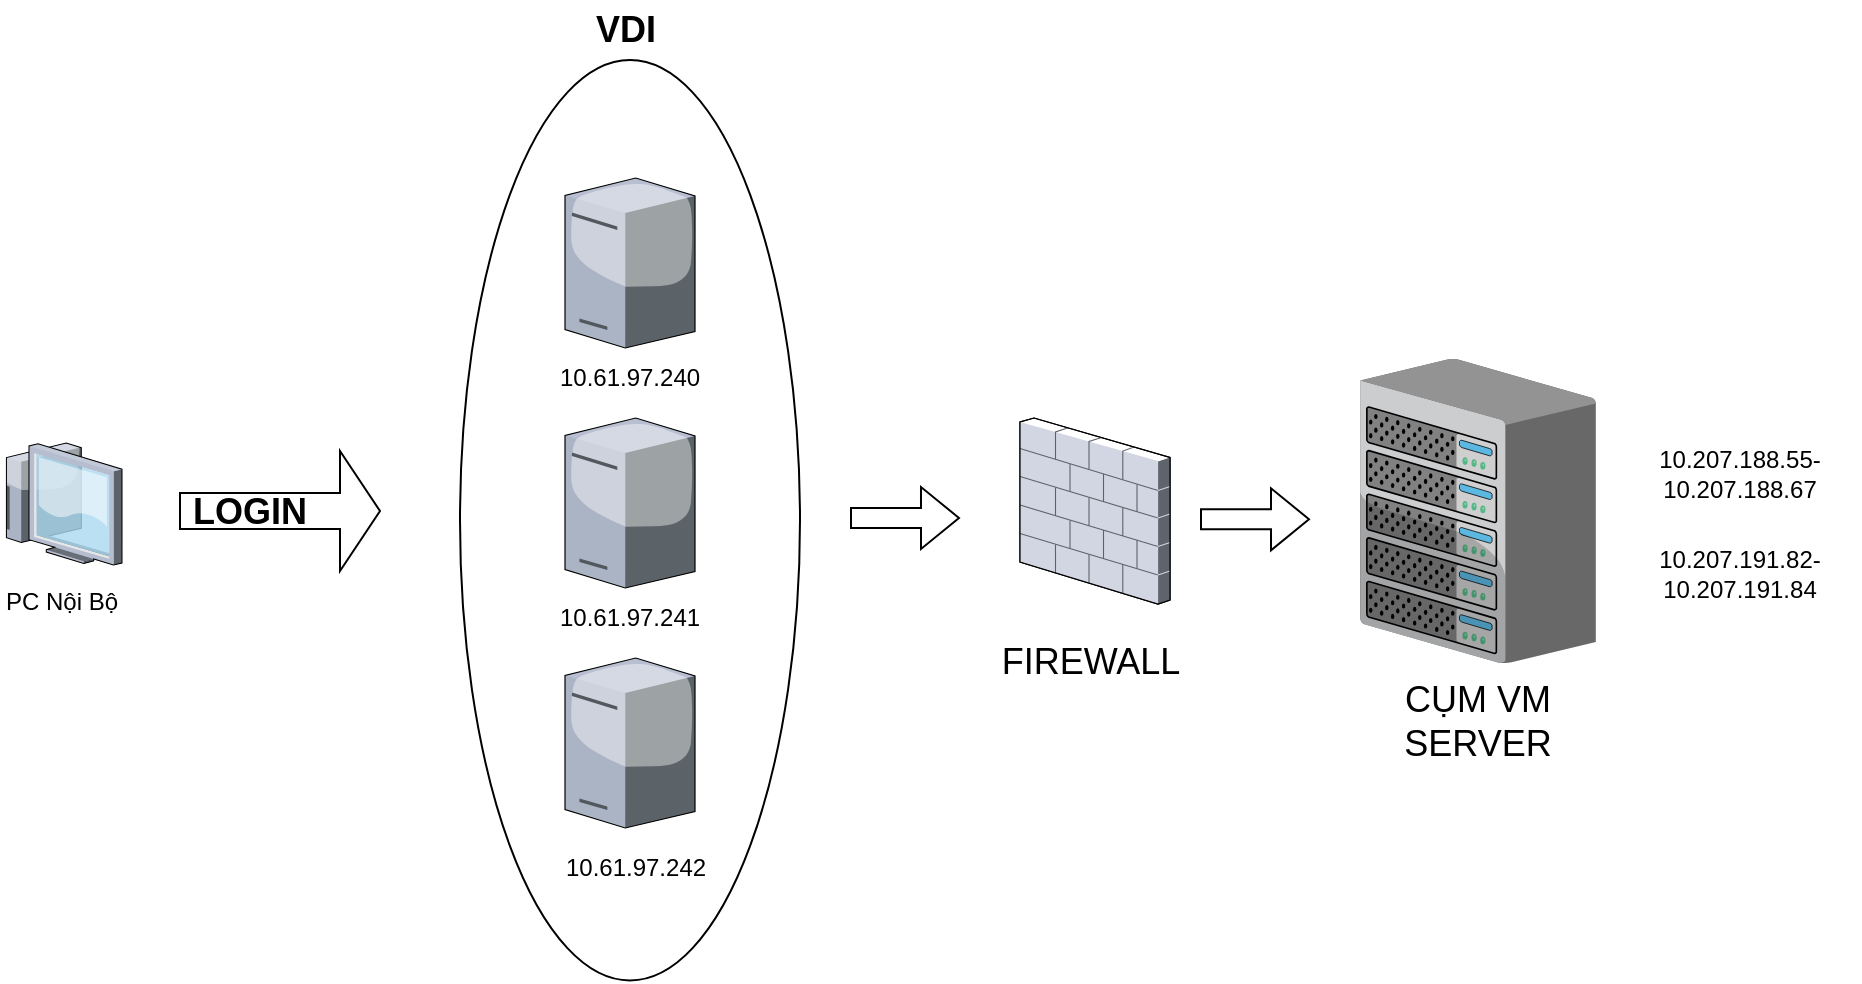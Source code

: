 <mxfile version="24.5.1" type="github">
  <diagram name="Page-1" id="822b0af5-4adb-64df-f703-e8dfc1f81529">
    <mxGraphModel dx="1434" dy="739" grid="1" gridSize="10" guides="1" tooltips="1" connect="1" arrows="1" fold="1" page="1" pageScale="1" pageWidth="1100" pageHeight="850" background="none" math="0" shadow="0">
      <root>
        <mxCell id="0" />
        <mxCell id="1" parent="0" />
        <mxCell id="I8SCnDPmOXN5OpTTCqxb-9" value="" style="ellipse;whiteSpace=wrap;html=1;" vertex="1" parent="1">
          <mxGeometry x="330" y="61" width="170" height="460.25" as="geometry" />
        </mxCell>
        <mxCell id="I8SCnDPmOXN5OpTTCqxb-2" value="" style="verticalLabelPosition=bottom;sketch=0;aspect=fixed;html=1;verticalAlign=top;strokeColor=none;align=center;outlineConnect=0;shape=mxgraph.citrix.license_server;" vertex="1" parent="1">
          <mxGeometry x="382.5" y="120" width="65" height="85" as="geometry" />
        </mxCell>
        <mxCell id="I8SCnDPmOXN5OpTTCqxb-3" value="" style="verticalLabelPosition=bottom;sketch=0;aspect=fixed;html=1;verticalAlign=top;strokeColor=none;align=center;outlineConnect=0;shape=mxgraph.citrix.license_server;" vertex="1" parent="1">
          <mxGeometry x="382.5" y="240" width="65" height="85" as="geometry" />
        </mxCell>
        <mxCell id="I8SCnDPmOXN5OpTTCqxb-4" value="" style="verticalLabelPosition=bottom;sketch=0;aspect=fixed;html=1;verticalAlign=top;strokeColor=none;align=center;outlineConnect=0;shape=mxgraph.citrix.license_server;" vertex="1" parent="1">
          <mxGeometry x="382.5" y="360" width="65" height="85" as="geometry" />
        </mxCell>
        <mxCell id="I8SCnDPmOXN5OpTTCqxb-5" value="" style="verticalLabelPosition=bottom;sketch=0;aspect=fixed;html=1;verticalAlign=top;strokeColor=none;align=center;outlineConnect=0;shape=mxgraph.citrix.firewall;" vertex="1" parent="1">
          <mxGeometry x="610" y="240.01" width="75" height="93" as="geometry" />
        </mxCell>
        <mxCell id="I8SCnDPmOXN5OpTTCqxb-6" value="" style="verticalLabelPosition=bottom;sketch=0;aspect=fixed;html=1;verticalAlign=top;strokeColor=none;align=center;outlineConnect=0;shape=mxgraph.citrix.chassis;" vertex="1" parent="1">
          <mxGeometry x="780" y="210.38" width="117.94" height="152.25" as="geometry" />
        </mxCell>
        <mxCell id="I8SCnDPmOXN5OpTTCqxb-7" value="" style="verticalLabelPosition=bottom;sketch=0;aspect=fixed;html=1;verticalAlign=top;strokeColor=none;align=center;outlineConnect=0;shape=mxgraph.citrix.thin_client;" vertex="1" parent="1">
          <mxGeometry x="100" y="252.5" width="61" height="61" as="geometry" />
        </mxCell>
        <mxCell id="I8SCnDPmOXN5OpTTCqxb-8" value="" style="shape=singleArrow;direction=east;whiteSpace=wrap;html=1;" vertex="1" parent="1">
          <mxGeometry x="190" y="256.5" width="100" height="60" as="geometry" />
        </mxCell>
        <mxCell id="I8SCnDPmOXN5OpTTCqxb-10" value="&lt;b&gt;&lt;font style=&quot;font-size: 18px;&quot;&gt;VDI&lt;/font&gt;&lt;/b&gt;" style="text;html=1;align=center;verticalAlign=middle;whiteSpace=wrap;rounded=0;" vertex="1" parent="1">
          <mxGeometry x="382.5" y="31" width="60" height="30" as="geometry" />
        </mxCell>
        <mxCell id="I8SCnDPmOXN5OpTTCqxb-11" value="10.61.97.240" style="text;html=1;align=center;verticalAlign=middle;whiteSpace=wrap;rounded=0;" vertex="1" parent="1">
          <mxGeometry x="385" y="205" width="60" height="30" as="geometry" />
        </mxCell>
        <mxCell id="I8SCnDPmOXN5OpTTCqxb-12" value="10.61.97.241" style="text;html=1;align=center;verticalAlign=middle;whiteSpace=wrap;rounded=0;" vertex="1" parent="1">
          <mxGeometry x="385" y="325" width="60" height="30" as="geometry" />
        </mxCell>
        <mxCell id="I8SCnDPmOXN5OpTTCqxb-13" value="10.61.97.242" style="text;html=1;align=center;verticalAlign=middle;whiteSpace=wrap;rounded=0;" vertex="1" parent="1">
          <mxGeometry x="387.5" y="450" width="60" height="30" as="geometry" />
        </mxCell>
        <mxCell id="I8SCnDPmOXN5OpTTCqxb-14" value="PC Nội Bộ" style="text;html=1;align=center;verticalAlign=middle;whiteSpace=wrap;rounded=0;" vertex="1" parent="1">
          <mxGeometry x="101" y="316.5" width="60" height="30" as="geometry" />
        </mxCell>
        <mxCell id="I8SCnDPmOXN5OpTTCqxb-15" value="&lt;span style=&quot;font-size: 18px;&quot;&gt;&lt;b&gt;LOGIN&lt;/b&gt;&lt;/span&gt;" style="text;html=1;align=center;verticalAlign=middle;whiteSpace=wrap;rounded=0;" vertex="1" parent="1">
          <mxGeometry x="210" y="283" width="30" height="7" as="geometry" />
        </mxCell>
        <mxCell id="I8SCnDPmOXN5OpTTCqxb-24" value="" style="shape=flexArrow;endArrow=classic;html=1;rounded=0;" edge="1" parent="1">
          <mxGeometry width="50" height="50" relative="1" as="geometry">
            <mxPoint x="525" y="290.01" as="sourcePoint" />
            <mxPoint x="580" y="290" as="targetPoint" />
          </mxGeometry>
        </mxCell>
        <mxCell id="I8SCnDPmOXN5OpTTCqxb-25" value="" style="shape=flexArrow;endArrow=classic;html=1;rounded=0;" edge="1" parent="1">
          <mxGeometry width="50" height="50" relative="1" as="geometry">
            <mxPoint x="700" y="290.64" as="sourcePoint" />
            <mxPoint x="755" y="290.63" as="targetPoint" />
          </mxGeometry>
        </mxCell>
        <mxCell id="I8SCnDPmOXN5OpTTCqxb-26" value="&lt;span style=&quot;font-size: 18px;&quot;&gt;FIREWALL&amp;nbsp;&lt;/span&gt;" style="text;html=1;align=center;verticalAlign=middle;whiteSpace=wrap;rounded=0;" vertex="1" parent="1">
          <mxGeometry x="617.5" y="346.5" width="60" height="30" as="geometry" />
        </mxCell>
        <mxCell id="I8SCnDPmOXN5OpTTCqxb-27" value="&lt;span style=&quot;font-size: 18px;&quot;&gt;CỤM VM SERVER&lt;/span&gt;" style="text;html=1;align=center;verticalAlign=middle;whiteSpace=wrap;rounded=0;" vertex="1" parent="1">
          <mxGeometry x="808.97" y="376.5" width="60" height="30" as="geometry" />
        </mxCell>
        <mxCell id="I8SCnDPmOXN5OpTTCqxb-28" value="10.207.188.55-10.207.188.67" style="text;html=1;align=center;verticalAlign=middle;whiteSpace=wrap;rounded=0;" vertex="1" parent="1">
          <mxGeometry x="910" y="253" width="120" height="30" as="geometry" />
        </mxCell>
        <mxCell id="I8SCnDPmOXN5OpTTCqxb-29" value="10.207.191.82-10.207.191.84" style="text;html=1;align=center;verticalAlign=middle;whiteSpace=wrap;rounded=0;" vertex="1" parent="1">
          <mxGeometry x="910" y="303.01" width="120" height="30" as="geometry" />
        </mxCell>
      </root>
    </mxGraphModel>
  </diagram>
</mxfile>
